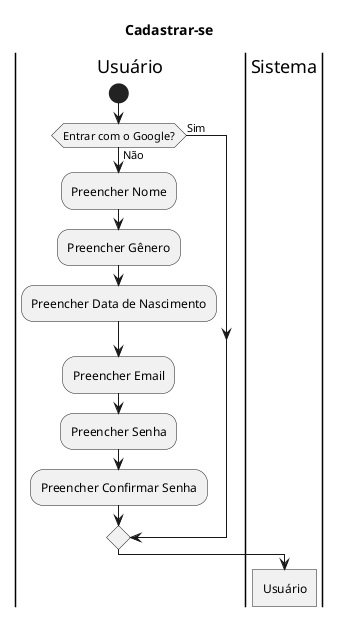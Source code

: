 @startuml

sprite $rake [16x16/8] {
0000000000000000
0000000jj0000000
0000000jj0000000
0005555jj5555000
000jjeejjeejj000
000jj00jj00jj000
000jj00jj00jj000
0000000000000000
}

title Cadastrar-se

|Usuário|
start
if(Entrar com o Google?) then (Não)
    :Preencher Nome;
    :Preencher Gênero;
    :Preencher Data de Nascimento;
    :Preencher Email;
    :Preencher Senha;
    :Preencher Confirmar Senha;
else (Sim)
endif
|Sistema|
:Usuário]

@enduml